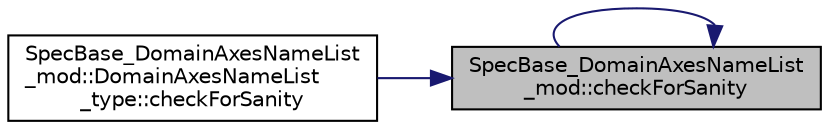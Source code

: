 digraph "SpecBase_DomainAxesNameList_mod::checkForSanity"
{
 // LATEX_PDF_SIZE
  edge [fontname="Helvetica",fontsize="10",labelfontname="Helvetica",labelfontsize="10"];
  node [fontname="Helvetica",fontsize="10",shape=record];
  rankdir="RL";
  Node1 [label="SpecBase_DomainAxesNameList\l_mod::checkForSanity",height=0.2,width=0.4,color="black", fillcolor="grey75", style="filled", fontcolor="black",tooltip=" "];
  Node1 -> Node2 [dir="back",color="midnightblue",fontsize="10",style="solid",fontname="Helvetica"];
  Node2 [label="SpecBase_DomainAxesNameList\l_mod::DomainAxesNameList\l_type::checkForSanity",height=0.2,width=0.4,color="black", fillcolor="white", style="filled",URL="$structSpecBase__DomainAxesNameList__mod_1_1DomainAxesNameList__type.html#a36aa65e0cfe689a1a882aa5a60963b4d",tooltip=" "];
  Node1 -> Node1 [dir="back",color="midnightblue",fontsize="10",style="solid",fontname="Helvetica"];
}
